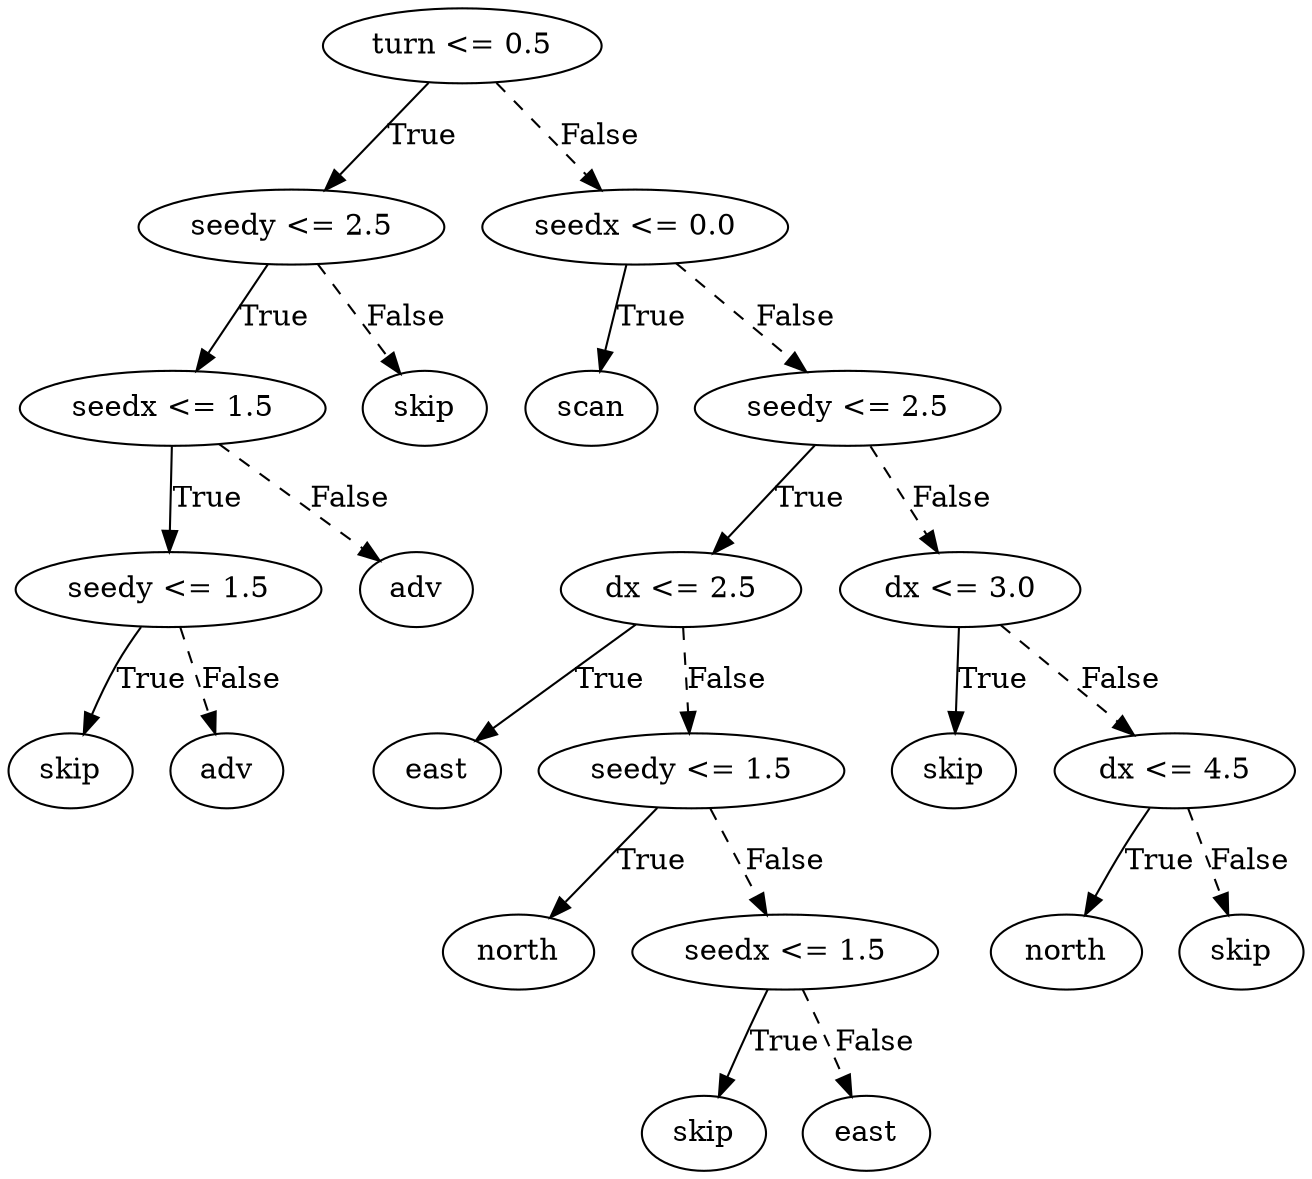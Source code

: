 digraph {
0 [label="turn <= 0.5"];
1 [label="seedy <= 2.5"];
2 [label="seedx <= 1.5"];
3 [label="seedy <= 1.5"];
4 [label="skip"];
3 -> 4 [label="True"];
5 [label="adv"];
3 -> 5 [style="dashed", label="False"];
2 -> 3 [label="True"];
6 [label="adv"];
2 -> 6 [style="dashed", label="False"];
1 -> 2 [label="True"];
7 [label="skip"];
1 -> 7 [style="dashed", label="False"];
0 -> 1 [label="True"];
8 [label="seedx <= 0.0"];
9 [label="scan"];
8 -> 9 [label="True"];
10 [label="seedy <= 2.5"];
11 [label="dx <= 2.5"];
12 [label="east"];
11 -> 12 [label="True"];
13 [label="seedy <= 1.5"];
14 [label="north"];
13 -> 14 [label="True"];
15 [label="seedx <= 1.5"];
16 [label="skip"];
15 -> 16 [label="True"];
17 [label="east"];
15 -> 17 [style="dashed", label="False"];
13 -> 15 [style="dashed", label="False"];
11 -> 13 [style="dashed", label="False"];
10 -> 11 [label="True"];
18 [label="dx <= 3.0"];
19 [label="skip"];
18 -> 19 [label="True"];
20 [label="dx <= 4.5"];
21 [label="north"];
20 -> 21 [label="True"];
22 [label="skip"];
20 -> 22 [style="dashed", label="False"];
18 -> 20 [style="dashed", label="False"];
10 -> 18 [style="dashed", label="False"];
8 -> 10 [style="dashed", label="False"];
0 -> 8 [style="dashed", label="False"];

}